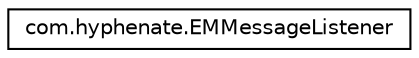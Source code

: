 digraph "类继承关系图"
{
  edge [fontname="Helvetica",fontsize="10",labelfontname="Helvetica",labelfontsize="10"];
  node [fontname="Helvetica",fontsize="10",shape=record];
  rankdir="LR";
  Node1 [label="com.hyphenate.EMMessageListener",height=0.2,width=0.4,color="black", fillcolor="white", style="filled",URL="$interfacecom_1_1hyphenate_1_1EMMessageListener.html"];
}
